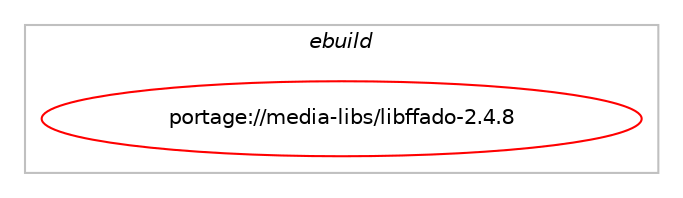 digraph prolog {

# *************
# Graph options
# *************

newrank=true;
concentrate=true;
compound=true;
graph [rankdir=LR,fontname=Helvetica,fontsize=10,ranksep=1.5];#, ranksep=2.5, nodesep=0.2];
edge  [arrowhead=vee];
node  [fontname=Helvetica,fontsize=10];

# **********
# The ebuild
# **********

subgraph cluster_leftcol {
color=gray;
label=<<i>ebuild</i>>;
id [label="portage://media-libs/libffado-2.4.8", color=red, width=4, href="../media-libs/libffado-2.4.8.svg"];
}

# ****************
# The dependencies
# ****************

subgraph cluster_midcol {
color=gray;
label=<<i>dependencies</i>>;
subgraph cluster_compile {
fillcolor="#eeeeee";
style=filled;
label=<<i>compile</i>>;
# *** BEGIN UNKNOWN DEPENDENCY TYPE (TODO) ***
# id -> equal(use_conditional_group(positive,python_single_target_python3_10,portage://media-libs/libffado-2.4.8,[package_dependency(portage://media-libs/libffado-2.4.8,install,no,dev-lang,python,none,[,,],[slot(3.10)],[])]))
# *** END UNKNOWN DEPENDENCY TYPE (TODO) ***

# *** BEGIN UNKNOWN DEPENDENCY TYPE (TODO) ***
# id -> equal(use_conditional_group(positive,python_single_target_python3_11,portage://media-libs/libffado-2.4.8,[package_dependency(portage://media-libs/libffado-2.4.8,install,no,dev-lang,python,none,[,,],[slot(3.11)],[])]))
# *** END UNKNOWN DEPENDENCY TYPE (TODO) ***

# *** BEGIN UNKNOWN DEPENDENCY TYPE (TODO) ***
# id -> equal(use_conditional_group(positive,python_single_target_python3_12,portage://media-libs/libffado-2.4.8,[package_dependency(portage://media-libs/libffado-2.4.8,install,no,dev-lang,python,none,[,,],[slot(3.12)],[])]))
# *** END UNKNOWN DEPENDENCY TYPE (TODO) ***

# *** BEGIN UNKNOWN DEPENDENCY TYPE (TODO) ***
# id -> equal(use_conditional_group(positive,qt5,portage://media-libs/libffado-2.4.8,[use_conditional_group(positive,python_single_target_python3_10,portage://media-libs/libffado-2.4.8,[package_dependency(portage://media-libs/libffado-2.4.8,install,no,dev-python,dbus-python,none,[,,],[],[use(enable(python_targets_python3_10),negative)]),package_dependency(portage://media-libs/libffado-2.4.8,install,no,dev-python,PyQt5,none,[,,],[],[use(enable(dbus),none),use(enable(python_targets_python3_10),negative)])]),use_conditional_group(positive,python_single_target_python3_11,portage://media-libs/libffado-2.4.8,[package_dependency(portage://media-libs/libffado-2.4.8,install,no,dev-python,dbus-python,none,[,,],[],[use(enable(python_targets_python3_11),negative)]),package_dependency(portage://media-libs/libffado-2.4.8,install,no,dev-python,PyQt5,none,[,,],[],[use(enable(dbus),none),use(enable(python_targets_python3_11),negative)])]),use_conditional_group(positive,python_single_target_python3_12,portage://media-libs/libffado-2.4.8,[package_dependency(portage://media-libs/libffado-2.4.8,install,no,dev-python,dbus-python,none,[,,],[],[use(enable(python_targets_python3_12),negative)]),package_dependency(portage://media-libs/libffado-2.4.8,install,no,dev-python,PyQt5,none,[,,],[],[use(enable(dbus),none),use(enable(python_targets_python3_12),negative)])]),package_dependency(portage://media-libs/libffado-2.4.8,install,no,x11-misc,xdg-utils,none,[,,],[],[])]))
# *** END UNKNOWN DEPENDENCY TYPE (TODO) ***

# *** BEGIN UNKNOWN DEPENDENCY TYPE (TODO) ***
# id -> equal(package_dependency(portage://media-libs/libffado-2.4.8,install,no,dev-cpp,libxmlpp,none,[,,],[slot(2.6)],[use(optenable(abi_x86_32),negative),use(optenable(abi_x86_64),negative),use(optenable(abi_x86_x32),negative),use(optenable(abi_mips_n32),negative),use(optenable(abi_mips_n64),negative),use(optenable(abi_mips_o32),negative),use(optenable(abi_s390_32),negative),use(optenable(abi_s390_64),negative)]))
# *** END UNKNOWN DEPENDENCY TYPE (TODO) ***

# *** BEGIN UNKNOWN DEPENDENCY TYPE (TODO) ***
# id -> equal(package_dependency(portage://media-libs/libffado-2.4.8,install,no,dev-libs,dbus-c++,greaterequal,[0.9.0,,-r5,0.9.0-r5],[],[]))
# *** END UNKNOWN DEPENDENCY TYPE (TODO) ***

# *** BEGIN UNKNOWN DEPENDENCY TYPE (TODO) ***
# id -> equal(package_dependency(portage://media-libs/libffado-2.4.8,install,no,dev-libs,libconfig,none,[,,],any_same_slot,[use(enable(cxx),none),use(optenable(abi_x86_32),negative),use(optenable(abi_x86_64),negative),use(optenable(abi_x86_x32),negative),use(optenable(abi_mips_n32),negative),use(optenable(abi_mips_n64),negative),use(optenable(abi_mips_o32),negative),use(optenable(abi_s390_32),negative),use(optenable(abi_s390_64),negative)]))
# *** END UNKNOWN DEPENDENCY TYPE (TODO) ***

# *** BEGIN UNKNOWN DEPENDENCY TYPE (TODO) ***
# id -> equal(package_dependency(portage://media-libs/libffado-2.4.8,install,no,media-libs,alsa-lib,none,[,,],[],[]))
# *** END UNKNOWN DEPENDENCY TYPE (TODO) ***

# *** BEGIN UNKNOWN DEPENDENCY TYPE (TODO) ***
# id -> equal(package_dependency(portage://media-libs/libffado-2.4.8,install,no,media-libs,libiec61883,none,[,,],[],[use(optenable(abi_x86_32),negative),use(optenable(abi_x86_64),negative),use(optenable(abi_x86_x32),negative),use(optenable(abi_mips_n32),negative),use(optenable(abi_mips_n64),negative),use(optenable(abi_mips_o32),negative),use(optenable(abi_s390_32),negative),use(optenable(abi_s390_64),negative)]))
# *** END UNKNOWN DEPENDENCY TYPE (TODO) ***

# *** BEGIN UNKNOWN DEPENDENCY TYPE (TODO) ***
# id -> equal(package_dependency(portage://media-libs/libffado-2.4.8,install,no,sys-apps,dbus,none,[,,],[],[]))
# *** END UNKNOWN DEPENDENCY TYPE (TODO) ***

# *** BEGIN UNKNOWN DEPENDENCY TYPE (TODO) ***
# id -> equal(package_dependency(portage://media-libs/libffado-2.4.8,install,no,sys-libs,libavc1394,none,[,,],[],[use(optenable(abi_x86_32),negative),use(optenable(abi_x86_64),negative),use(optenable(abi_x86_x32),negative),use(optenable(abi_mips_n32),negative),use(optenable(abi_mips_n64),negative),use(optenable(abi_mips_o32),negative),use(optenable(abi_s390_32),negative),use(optenable(abi_s390_64),negative)]))
# *** END UNKNOWN DEPENDENCY TYPE (TODO) ***

# *** BEGIN UNKNOWN DEPENDENCY TYPE (TODO) ***
# id -> equal(package_dependency(portage://media-libs/libffado-2.4.8,install,no,sys-libs,libraw1394,none,[,,],[],[use(optenable(abi_x86_32),negative),use(optenable(abi_x86_64),negative),use(optenable(abi_x86_x32),negative),use(optenable(abi_mips_n32),negative),use(optenable(abi_mips_n64),negative),use(optenable(abi_mips_o32),negative),use(optenable(abi_s390_32),negative),use(optenable(abi_s390_64),negative)]))
# *** END UNKNOWN DEPENDENCY TYPE (TODO) ***

}
subgraph cluster_compileandrun {
fillcolor="#eeeeee";
style=filled;
label=<<i>compile and run</i>>;
}
subgraph cluster_run {
fillcolor="#eeeeee";
style=filled;
label=<<i>run</i>>;
# *** BEGIN UNKNOWN DEPENDENCY TYPE (TODO) ***
# id -> equal(use_conditional_group(positive,python_single_target_python3_10,portage://media-libs/libffado-2.4.8,[package_dependency(portage://media-libs/libffado-2.4.8,run,no,dev-lang,python,none,[,,],[slot(3.10)],[])]))
# *** END UNKNOWN DEPENDENCY TYPE (TODO) ***

# *** BEGIN UNKNOWN DEPENDENCY TYPE (TODO) ***
# id -> equal(use_conditional_group(positive,python_single_target_python3_11,portage://media-libs/libffado-2.4.8,[package_dependency(portage://media-libs/libffado-2.4.8,run,no,dev-lang,python,none,[,,],[slot(3.11)],[])]))
# *** END UNKNOWN DEPENDENCY TYPE (TODO) ***

# *** BEGIN UNKNOWN DEPENDENCY TYPE (TODO) ***
# id -> equal(use_conditional_group(positive,python_single_target_python3_12,portage://media-libs/libffado-2.4.8,[package_dependency(portage://media-libs/libffado-2.4.8,run,no,dev-lang,python,none,[,,],[slot(3.12)],[])]))
# *** END UNKNOWN DEPENDENCY TYPE (TODO) ***

# *** BEGIN UNKNOWN DEPENDENCY TYPE (TODO) ***
# id -> equal(use_conditional_group(positive,qt5,portage://media-libs/libffado-2.4.8,[use_conditional_group(positive,python_single_target_python3_10,portage://media-libs/libffado-2.4.8,[package_dependency(portage://media-libs/libffado-2.4.8,run,no,dev-python,dbus-python,none,[,,],[],[use(enable(python_targets_python3_10),negative)]),package_dependency(portage://media-libs/libffado-2.4.8,run,no,dev-python,PyQt5,none,[,,],[],[use(enable(dbus),none),use(enable(python_targets_python3_10),negative)])]),use_conditional_group(positive,python_single_target_python3_11,portage://media-libs/libffado-2.4.8,[package_dependency(portage://media-libs/libffado-2.4.8,run,no,dev-python,dbus-python,none,[,,],[],[use(enable(python_targets_python3_11),negative)]),package_dependency(portage://media-libs/libffado-2.4.8,run,no,dev-python,PyQt5,none,[,,],[],[use(enable(dbus),none),use(enable(python_targets_python3_11),negative)])]),use_conditional_group(positive,python_single_target_python3_12,portage://media-libs/libffado-2.4.8,[package_dependency(portage://media-libs/libffado-2.4.8,run,no,dev-python,dbus-python,none,[,,],[],[use(enable(python_targets_python3_12),negative)]),package_dependency(portage://media-libs/libffado-2.4.8,run,no,dev-python,PyQt5,none,[,,],[],[use(enable(dbus),none),use(enable(python_targets_python3_12),negative)])]),package_dependency(portage://media-libs/libffado-2.4.8,run,no,x11-misc,xdg-utils,none,[,,],[],[])]))
# *** END UNKNOWN DEPENDENCY TYPE (TODO) ***

# *** BEGIN UNKNOWN DEPENDENCY TYPE (TODO) ***
# id -> equal(package_dependency(portage://media-libs/libffado-2.4.8,run,no,dev-cpp,libxmlpp,none,[,,],[slot(2.6)],[use(optenable(abi_x86_32),negative),use(optenable(abi_x86_64),negative),use(optenable(abi_x86_x32),negative),use(optenable(abi_mips_n32),negative),use(optenable(abi_mips_n64),negative),use(optenable(abi_mips_o32),negative),use(optenable(abi_s390_32),negative),use(optenable(abi_s390_64),negative)]))
# *** END UNKNOWN DEPENDENCY TYPE (TODO) ***

# *** BEGIN UNKNOWN DEPENDENCY TYPE (TODO) ***
# id -> equal(package_dependency(portage://media-libs/libffado-2.4.8,run,no,dev-libs,dbus-c++,greaterequal,[0.9.0,,-r5,0.9.0-r5],[],[]))
# *** END UNKNOWN DEPENDENCY TYPE (TODO) ***

# *** BEGIN UNKNOWN DEPENDENCY TYPE (TODO) ***
# id -> equal(package_dependency(portage://media-libs/libffado-2.4.8,run,no,dev-libs,libconfig,none,[,,],any_same_slot,[use(enable(cxx),none),use(optenable(abi_x86_32),negative),use(optenable(abi_x86_64),negative),use(optenable(abi_x86_x32),negative),use(optenable(abi_mips_n32),negative),use(optenable(abi_mips_n64),negative),use(optenable(abi_mips_o32),negative),use(optenable(abi_s390_32),negative),use(optenable(abi_s390_64),negative)]))
# *** END UNKNOWN DEPENDENCY TYPE (TODO) ***

# *** BEGIN UNKNOWN DEPENDENCY TYPE (TODO) ***
# id -> equal(package_dependency(portage://media-libs/libffado-2.4.8,run,no,media-libs,alsa-lib,none,[,,],[],[]))
# *** END UNKNOWN DEPENDENCY TYPE (TODO) ***

# *** BEGIN UNKNOWN DEPENDENCY TYPE (TODO) ***
# id -> equal(package_dependency(portage://media-libs/libffado-2.4.8,run,no,media-libs,libiec61883,none,[,,],[],[use(optenable(abi_x86_32),negative),use(optenable(abi_x86_64),negative),use(optenable(abi_x86_x32),negative),use(optenable(abi_mips_n32),negative),use(optenable(abi_mips_n64),negative),use(optenable(abi_mips_o32),negative),use(optenable(abi_s390_32),negative),use(optenable(abi_s390_64),negative)]))
# *** END UNKNOWN DEPENDENCY TYPE (TODO) ***

# *** BEGIN UNKNOWN DEPENDENCY TYPE (TODO) ***
# id -> equal(package_dependency(portage://media-libs/libffado-2.4.8,run,no,sys-apps,dbus,none,[,,],[],[]))
# *** END UNKNOWN DEPENDENCY TYPE (TODO) ***

# *** BEGIN UNKNOWN DEPENDENCY TYPE (TODO) ***
# id -> equal(package_dependency(portage://media-libs/libffado-2.4.8,run,no,sys-libs,libavc1394,none,[,,],[],[use(optenable(abi_x86_32),negative),use(optenable(abi_x86_64),negative),use(optenable(abi_x86_x32),negative),use(optenable(abi_mips_n32),negative),use(optenable(abi_mips_n64),negative),use(optenable(abi_mips_o32),negative),use(optenable(abi_s390_32),negative),use(optenable(abi_s390_64),negative)]))
# *** END UNKNOWN DEPENDENCY TYPE (TODO) ***

# *** BEGIN UNKNOWN DEPENDENCY TYPE (TODO) ***
# id -> equal(package_dependency(portage://media-libs/libffado-2.4.8,run,no,sys-libs,libraw1394,none,[,,],[],[use(optenable(abi_x86_32),negative),use(optenable(abi_x86_64),negative),use(optenable(abi_x86_x32),negative),use(optenable(abi_mips_n32),negative),use(optenable(abi_mips_n64),negative),use(optenable(abi_mips_o32),negative),use(optenable(abi_s390_32),negative),use(optenable(abi_s390_64),negative)]))
# *** END UNKNOWN DEPENDENCY TYPE (TODO) ***

}
}

# **************
# The candidates
# **************

subgraph cluster_choices {
rank=same;
color=gray;
label=<<i>candidates</i>>;

}

}
